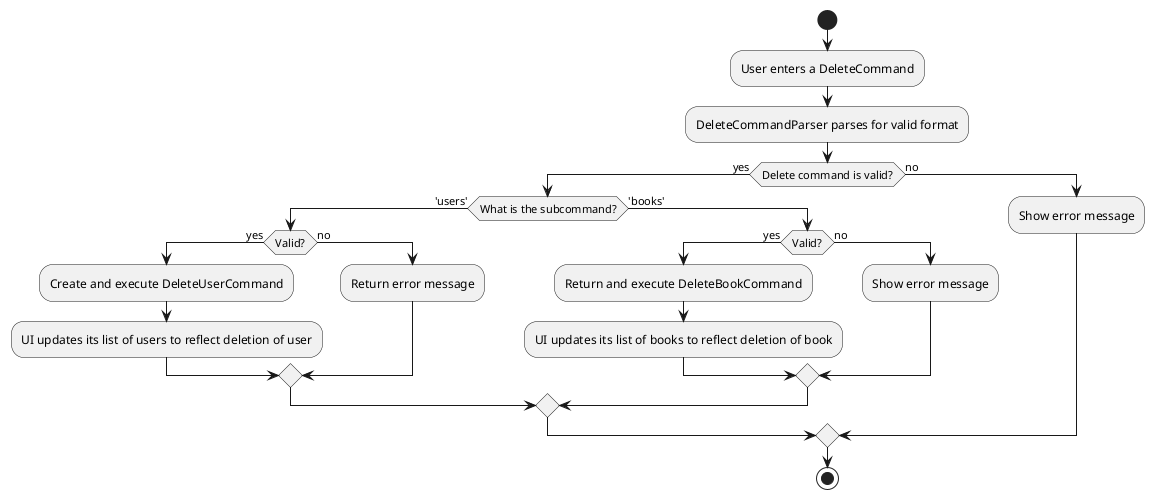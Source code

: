 @startuml
start
:User enters a DeleteCommand;
:DeleteCommandParser parses for valid format;
'Since the beta syntax does not support placing the condition outside the
'diamond we place it as the true branch instead.

if (Delete command is valid?) then (yes)
    if (What is the subcommand?) then ('users')
        if (Valid?) then (yes)
            :Create and execute DeleteUserCommand;
            :UI updates its list of users to reflect deletion of user;
        else (no)
            :Return error message;
        endif
    else ('books')
        if (Valid?) then (yes)
            :Return and execute DeleteBookCommand;
            :UI updates its list of books to reflect deletion of book;
        else (no)
            :Show error message;
        endif
    endif
else (no)
    :Show error message;
endif
stop
@enduml
